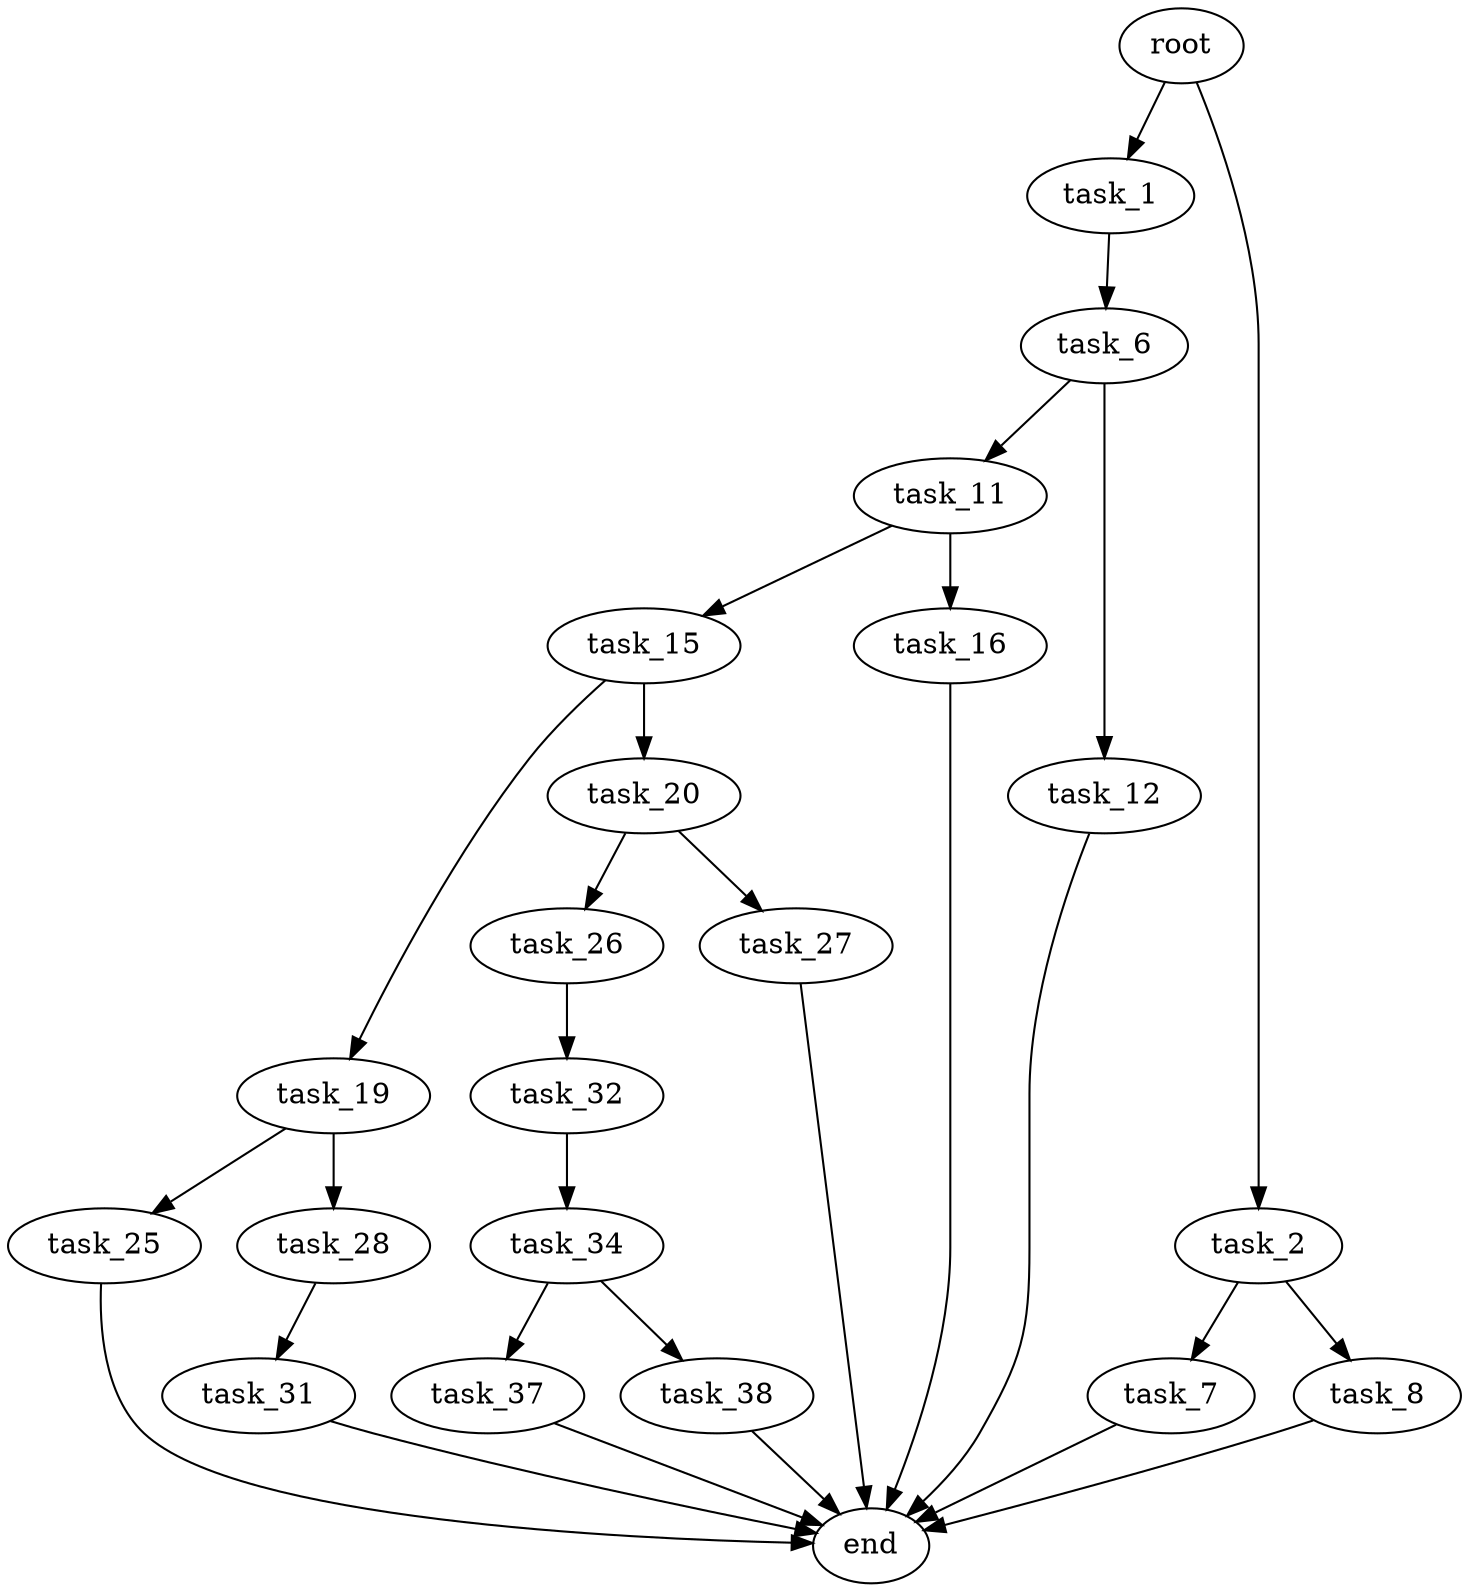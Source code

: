 digraph G {
  root [size="0.000000"];
  task_1 [size="583020452040.000000"];
  task_2 [size="10389840895.000000"];
  task_6 [size="3567075130.000000"];
  task_7 [size="68719476736.000000"];
  task_8 [size="7158639483.000000"];
  task_11 [size="1135430843.000000"];
  task_12 [size="34866527197.000000"];
  task_15 [size="231928233984.000000"];
  task_16 [size="8589934592.000000"];
  task_19 [size="934556502466.000000"];
  task_20 [size="261057788568.000000"];
  task_25 [size="8754670153.000000"];
  task_26 [size="456815455532.000000"];
  task_27 [size="1073741824000.000000"];
  task_28 [size="368293445632.000000"];
  task_31 [size="1144701430844.000000"];
  task_32 [size="68719476736.000000"];
  task_34 [size="306980990656.000000"];
  task_37 [size="480152021489.000000"];
  task_38 [size="79581956308.000000"];
  end [size="0.000000"];

  root -> task_1 [size="1.000000"];
  root -> task_2 [size="1.000000"];
  task_1 -> task_6 [size="536870912.000000"];
  task_2 -> task_7 [size="209715200.000000"];
  task_2 -> task_8 [size="209715200.000000"];
  task_6 -> task_11 [size="75497472.000000"];
  task_6 -> task_12 [size="75497472.000000"];
  task_7 -> end [size="1.000000"];
  task_8 -> end [size="1.000000"];
  task_11 -> task_15 [size="134217728.000000"];
  task_11 -> task_16 [size="134217728.000000"];
  task_12 -> end [size="1.000000"];
  task_15 -> task_19 [size="301989888.000000"];
  task_15 -> task_20 [size="301989888.000000"];
  task_16 -> end [size="1.000000"];
  task_19 -> task_25 [size="679477248.000000"];
  task_19 -> task_28 [size="679477248.000000"];
  task_20 -> task_26 [size="411041792.000000"];
  task_20 -> task_27 [size="411041792.000000"];
  task_25 -> end [size="1.000000"];
  task_26 -> task_32 [size="536870912.000000"];
  task_27 -> end [size="1.000000"];
  task_28 -> task_31 [size="411041792.000000"];
  task_31 -> end [size="1.000000"];
  task_32 -> task_34 [size="134217728.000000"];
  task_34 -> task_37 [size="411041792.000000"];
  task_34 -> task_38 [size="411041792.000000"];
  task_37 -> end [size="1.000000"];
  task_38 -> end [size="1.000000"];
}
